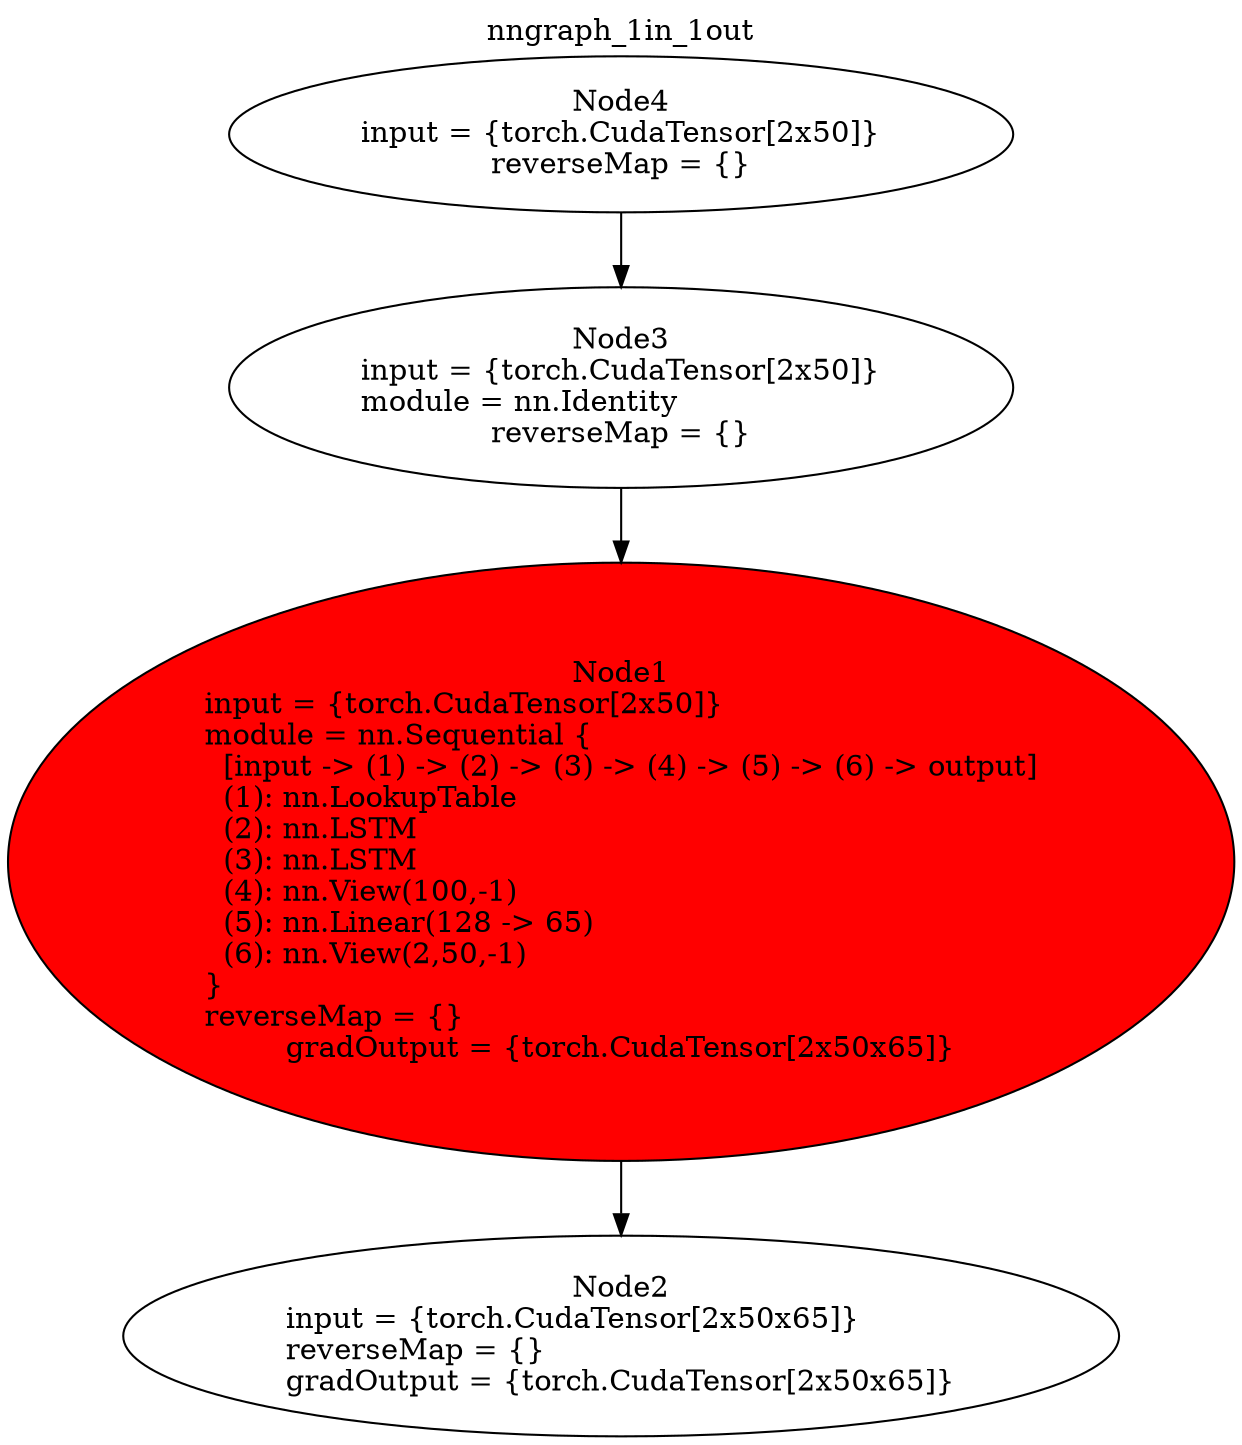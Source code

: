digraph G {
labelloc="t";
label="nngraph_1in_1out";
node [shape = oval]; 
n1[label="Node1\ninput = {torch.CudaTensor[2x50]}\lmodule = nn.Sequential {\l  [input -> (1) -> (2) -> (3) -> (4) -> (5) -> (6) -> output]\l  (1): nn.LookupTable\l  (2): nn.LSTM\l  (3): nn.LSTM\l  (4): nn.View(100,-1)\l  (5): nn.Linear(128 -> 65)\l  (6): nn.View(2,50,-1)\l}\lreverseMap = {}\lgradOutput = {torch.CudaTensor[2x50x65]}" tooltip="[./LanguageModel.lua]:87_"];
n2[label="Node2\ninput = {torch.CudaTensor[2x50x65]}\lreverseMap = {}\lgradOutput = {torch.CudaTensor[2x50x65]}" tooltip="[[C]]:-1_"];
n3[label="Node3\ninput = {torch.CudaTensor[2x50]}\lmodule = nn.Identity\lreverseMap = {}" tooltip="[./LanguageModel.lua]:86_"];
n4[label="Node4\ninput = {torch.CudaTensor[2x50]}\lreverseMap = {}" tooltip="[[C]]:-1_"];
n1 -> n2;
n3 -> n1;
n4 -> n3;
n1[style=filled, fillcolor=red];
}